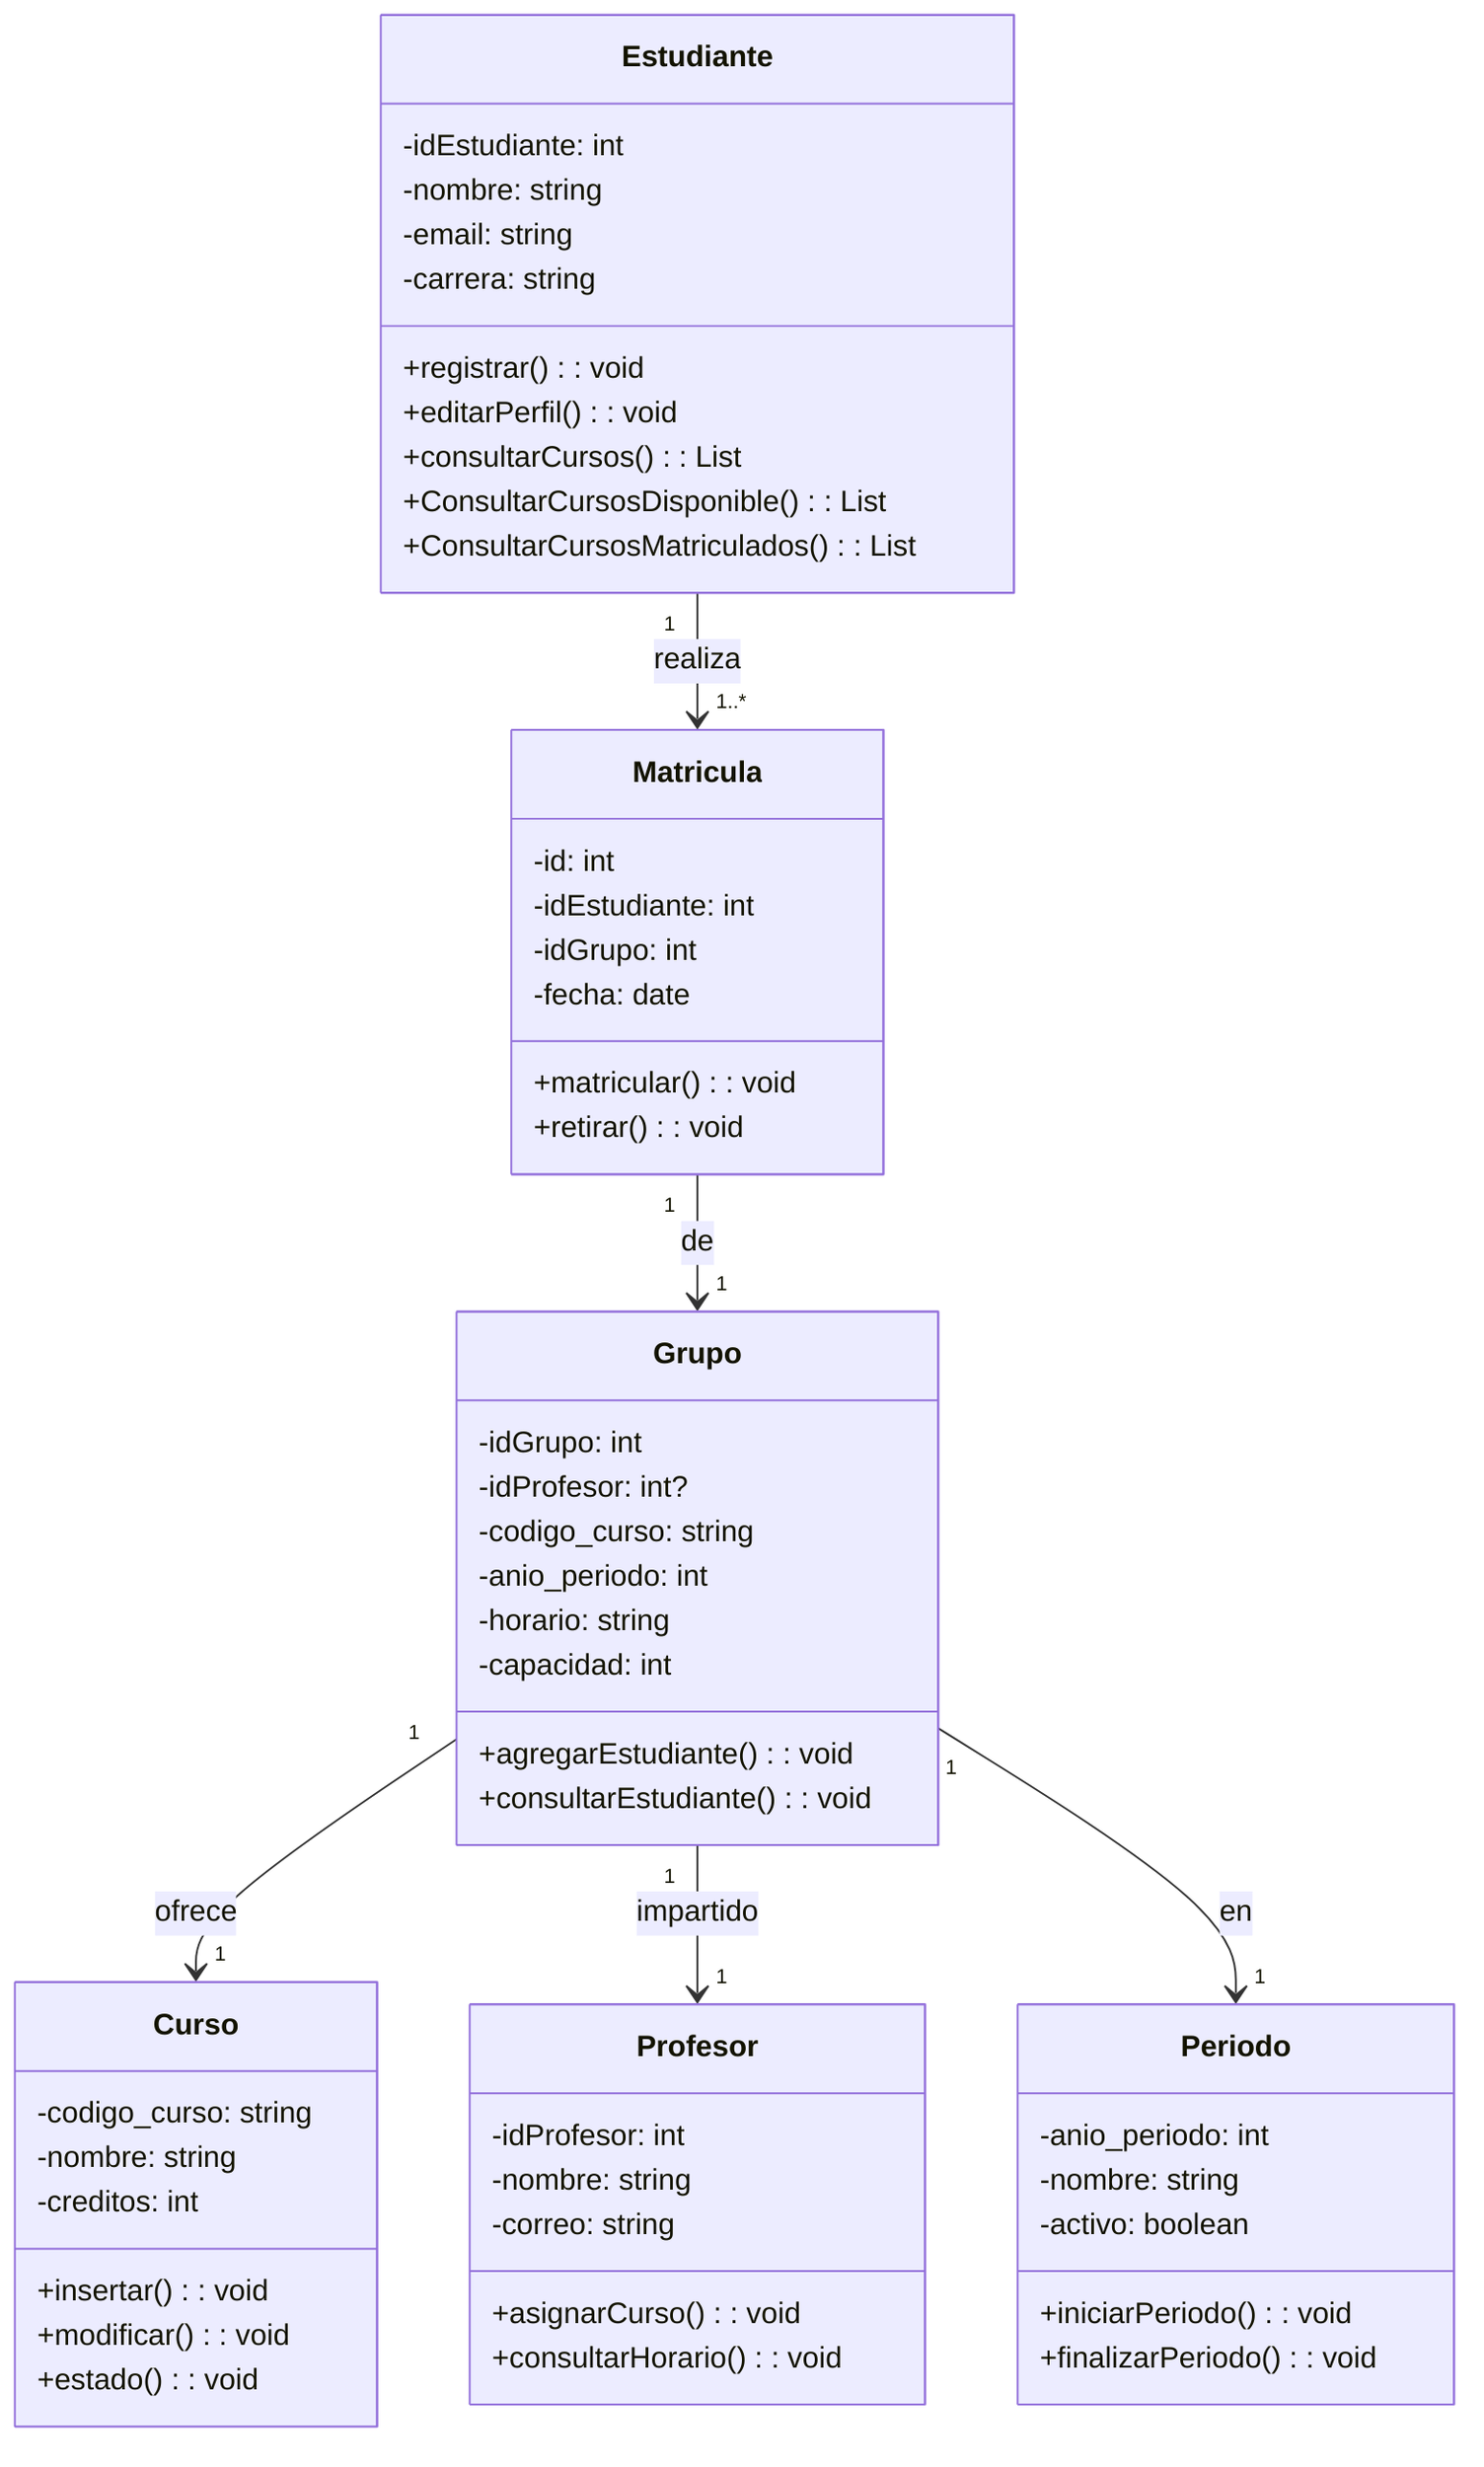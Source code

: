 classDiagram
    class Estudiante {
        -idEstudiante: int
        -nombre: string
        -email: string
        -carrera: string
        +registrar(): void
        +editarPerfil(): void
        +consultarCursos(): List<Curso>
        +ConsultarCursosDisponible(): List<Curso>
        +ConsultarCursosMatriculados(): List<Curso>
    }
 
    class Curso {
        -codigo_curso: string
        -nombre: string
        -creditos: int
        +insertar(): void
        +modificar(): void
        +estado(): void 

    }

    class Periodo {
        -anio_periodo: int
        -nombre: string
        -activo: boolean
        +iniciarPeriodo(): void
        +finalizarPeriodo(): void
    }
 
    
    class Profesor {
        -idProfesor: int 
        -nombre: string 
        -correo: string
        +asignarCurso(): void
        +consultarHorario(): void
    }

    class Grupo {
        -idGrupo: int 
        -idProfesor: int? 
        -codigo_curso: string
        -anio_periodo: int 
        -horario: string
        -capacidad: int  
        +agregarEstudiante(): void
        +consultarEstudiante(): void
    }

    class Matricula {
        -id: int
        -idEstudiante: int 
        -idGrupo: int 
        -fecha: date
        +matricular(): void
        +retirar(): void
    }
    
    Grupo "1" --> "1" Curso : ofrece
    Grupo "1" --> "1" Profesor : impartido
    Estudiante "1" --> "1..*" Matricula : realiza 
    Matricula "1" --> "1" Grupo : de 
    Grupo "1" --> "1" Periodo : en